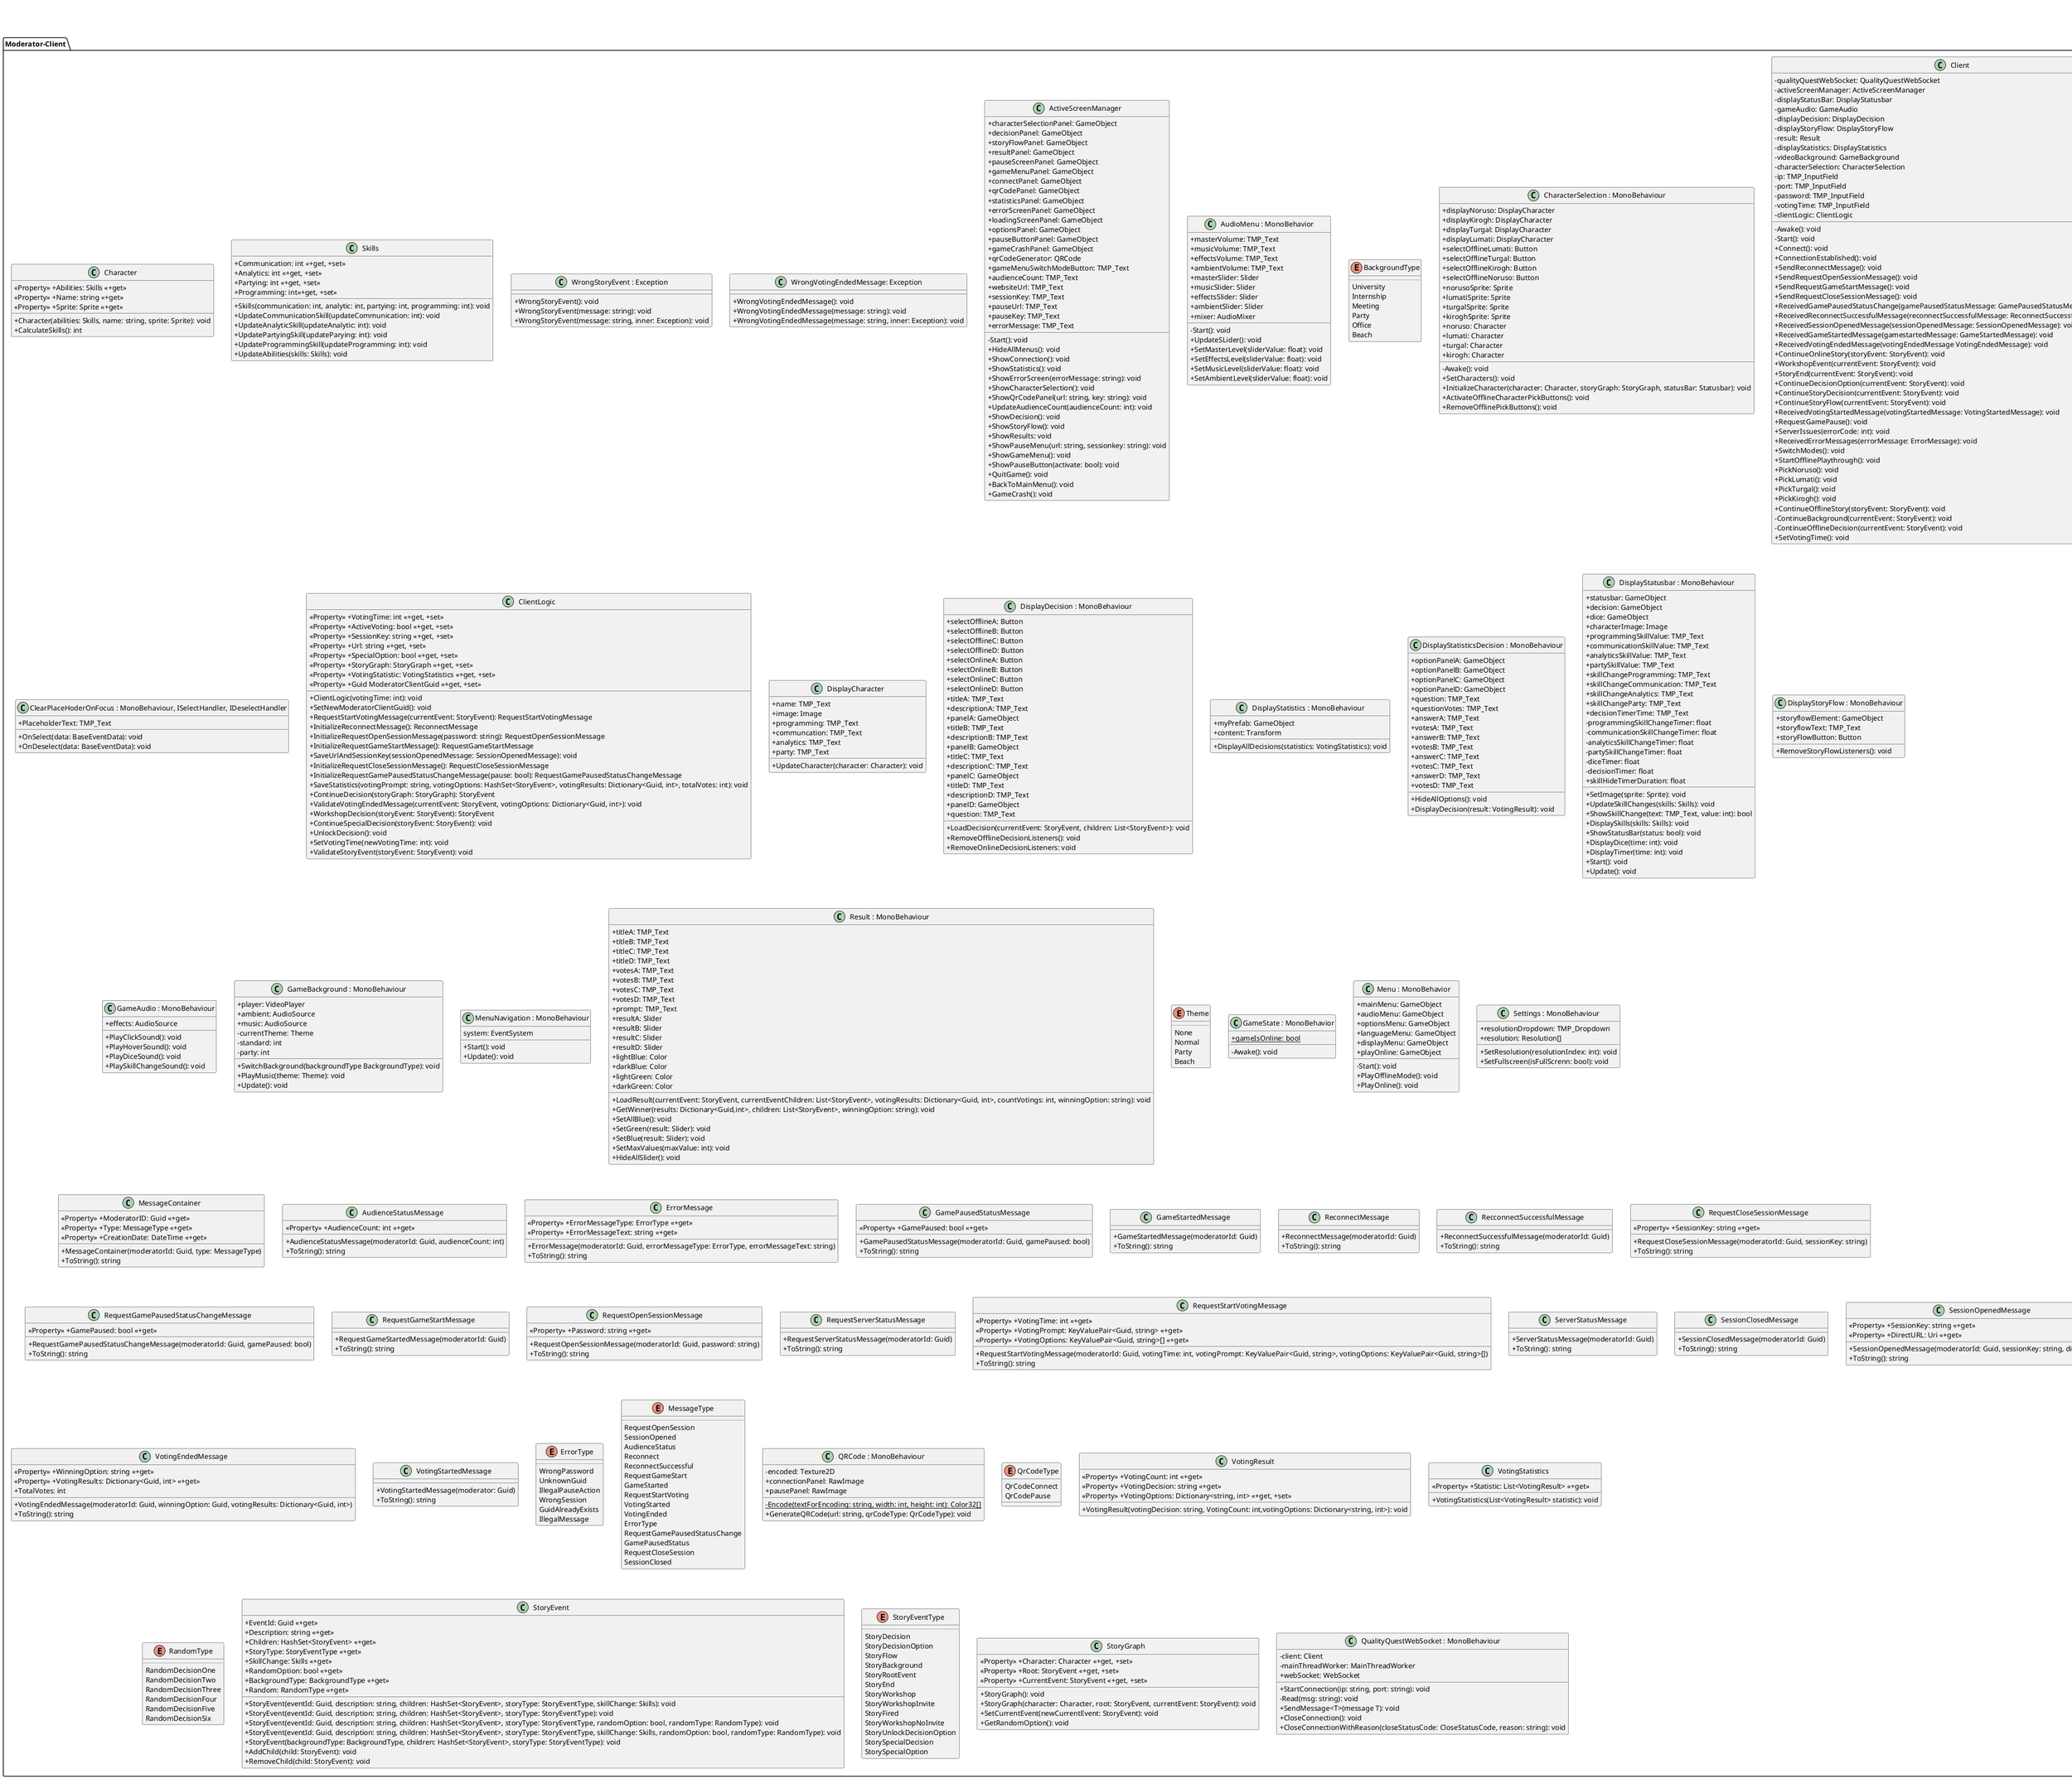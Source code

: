 @startuml

skinparam classAttributeIconSize 0

package "Moderator-Client" {

  class "Character" as character{
    {field} <<Property>> +Abilities: Skills <<+get>>
    {field} <<Property>> +Name: string <<+get>>
    {field} <<Property>> +Sprite: Sprite <<+get>>
    {method} +Character(abilities: Skills, name: string, sprite: Sprite): void
    {method} +CalculateSkills(): int
  }

  class "Skills" as skills{
    {field} +Communication: int <<+get, +set>>
    {field} +Analytics: int <<+get, +set>>
    {field} +Partying: int <<+get, +set>>
    {field} +Programming: int<<+get, +set>>
    {method} +Skills(communication: int, analytic: int, partying: int, programming: int): void
    {method} +UpdateCommunicationSkill(updateCommunication: int): void
    {method} +UpdateAnalyticSkill(updateAnalytic: int): void
    {method} +UpdatePartyingSkill(updateParying: int): void
    {method} +UpdateProgrammingSkill(updateProgramming: int): void
    {method} +UpdateAbilities(skills: Skills): void
  }

  class "Client" as client{
    
    {field} -qualityQuestWebSocket: QualityQuestWebSocket
    {field} -activeScreenManager: ActiveScreenManager 
    {field} -displayStatusBar: DisplayStatusbar 
    {field} -gameAudio: GameAudio 
    {field} -displayDecision: DisplayDecision 
    {field} -displayStoryFlow: DisplayStoryFlow
    {field} -result: Result 
    {field} -displayStatistics: DisplayStatistics 
    {field} -videoBackground: GameBackground 
    {field} -characterSelection: CharacterSelection     
    {field} -ip: TMP_InputField 
    {field} -port: TMP_InputField 
    {field} -password: TMP_InputField 
    {field} -votingTime: TMP_InputField
    {field} -clientLogic: ClientLogic
    {method} -Awake(): void
    {method} -Start(): void
    {method} +Connect(): void
    {method} +ConnectionEstablished(): void
    {method} +SendReconnectMessage(): void
    {method} +SendRequestOpenSessionMessage(): void
    {method} +SendRequestGameStartMessage(): void
    {method} +SendRequestCloseSessionMessage(): void
    {method} +ReceivedGamePausedStatusChange(gamePausedStatusMessage: GamePausedStatusMessage): void
    {method} +ReceivedReconnectSuccessfulMessage(reconnectSuccessfulMessage: ReconnectSuccessfulMessage): void
    {method} +ReceivedSessionOpenedMessage(sessionOpenedMessage: SessionOpenedMessage): void
    {method} +ReceivedGameStartedMessage(gamestartedMessage: GameStartedMessage): void
    {method} +ReceivedVotingEndedMessage(votingEndedMessage VotingEndedMessage): void
    {method} +ContinueOnlineStory(storyEvent: StoryEvent): void
    {method} +WorkshopEvent(currentEvent: StoryEvent): void
    {method} +StoryEnd(currentEvent: StoryEvent): void
    {method} +ContinueDecisionOption(currentEvent: StoryEvent): void
    {method} +ContinueStoryDecision(currentEvent: StoryEvent): void
    {method} +ContinueStoryFlow(currentEvent: StoryEvent): void
    {method} +ReceivedVotingStartedMessage(votingStartedMessage: VotingStartedMessage): void
    {method} +RequestGamePause(): void
    {method} +ServerIssues(errorCode: int): void
    {method} +ReceivedErrorMessages(errorMessage: ErrorMessage): void
    {method} +SwitchModes(): void
    {method} +StartOfflinePlaythrough(): void
    {method} +PickNoruso(): void
    {method} +PickLumati(): void
    {method} +PickTurgal(): void
    {method} +PickKirogh(): void
    {method} +ContinueOfflineStory(storyEvent: StoryEvent): void
    {method} -ContinueBackground(currentEvent: StoryEvent): void
    {method} -ContinueOfflineDecision(currentEvent: StoryEvent): void
    {method} +SetVotingTime(): void
  }

  class "WrongStoryEvent : Exception" as wrongstoryeventexception{
    {method} +WrongStoryEvent(): void
    {method} +WrongStoryEvent(message: string): void
    {method} +WrongStoryEvent(message: string, inner: Exception): void
  }

  class "WrongVotingEndedMessage: Exception" as wrongvotingendedmessageexception{
    {method} +WrongVotingEndedMessage(): void
    {method} +WrongVotingEndedMessage(message: string): void
    {method} +WrongVotingEndedMessage(message: string, inner: Exception): void
  }

  class "ActiveScreenManager" as activescreenmanager{
    {field} +characterSelectionPanel: GameObject
    {field} +decisionPanel: GameObject
    {field} +storyFlowPanel: GameObject
    {field} +resultPanel: GameObject
    {field} +pauseScreenPanel: GameObject
    {field} +gameMenuPanel: GameObject
    {field} +connectPanel: GameObject
    {field} +qrCodePanel: GameObject
    {field} +statisticsPanel: GameObject
    {field} +errorScreenPanel: GameObject
    {field} +loadingScreenPanel: GameObject
    {field} +optionsPanel: GameObject
    {field} +pauseButtonPanel: GameObject
    {field} +gameCrashPanel: GameObject
    {field} +qrCodeGenerator: QRCode 
    {field} +gameMenuSwitchModeButton: TMP_Text
    {field} +audienceCount: TMP_Text
    {field} +websiteUrl: TMP_Text
    {field} +sessionKey: TMP_Text
    {field} +pauseUrl: TMP_Text
    {field} +pauseKey: TMP_Text
    {field} +errorMessage: TMP_Text
    {method} -Start(): void
    {method} +HideAllMenus(): void
    {method} +ShowConnection(): void
    {method} +ShowStatistics(): void
    {method} +ShowErrorScreen(errorMessage: string): void
    {method} +ShowCharacterSelection(): void
    {method} +ShowQrCodePanel(url: string, key: string): void
    {method} +UpdateAudienceCount(audienceCount: int): void
    {method} +ShowDecision(): void
    {method} +ShowStoryFlow(): void
    {method} +ShowResults: void
    {method} +ShowPauseMenu(url: string, sessionkey: string): void
    {method} +ShowGameMenu(): void
    {method} +ShowPauseButton(activate: bool): void
    {method} +QuitGame(): void
    {method} +BackToMainMenu(): void
    {method} +GameCrash(): void
  }

  class "AudioMenu : MonoBehavior" as audiomenu{
    {field} +masterVolume: TMP_Text
    {field} +musicVolume: TMP_Text
    {field} +effectsVolume: TMP_Text
    {field} +ambientVolume: TMP_Text
    {field} +masterSlider: Slider
    {field} +musicSlider: Slider
    {field} +effectsSlider: Slider
    {field} +ambientSlider: Slider
    {field} +mixer: AudioMixer 
    {method} -Start(): void
    {method} +UpdateSLider(): void
    {method} +SetMasterLevel(sliderValue: float): void
    {method} +SetEffectsLevel(sliderValue: float): void
    {method} +SetMusicLevel(sliderValue: float): void
    {method} +SetAmbientLevel(sliderValue: float): void
  }
  
  skinparam enum{
      BackgroundColor Wheat
      BorderColor Wheat
  }

  enum "BackgroundType" as backgroundtye{
    ..
    University
    Internship
    Meeting
    Party
    Office
    Beach
  }

  class "CharacterSelection : MonoBehaviour" as charselection{
    {field} +displayNoruso: DisplayCharacter
    {field} +displayKirogh: DisplayCharacter
    {field} +displayTurgal: DisplayCharacter
    {field} +displayLumati: DisplayCharacter
    {field} +selectOfflineLumati: Button
    {field} +selectOfflineTurgal: Button
    {field} +selectOfflineKirogh: Button
    {field} +selectOfflineNoruso: Button
    {field} +norusoSprite: Sprite
    {field} +lumatiSprite: Sprite
    {field} +turgalSprite: Sprite
    {field} +kiroghSprite: Sprite
    {field} +noruso: Character 
    {field} +lumati: Character
    {field} +turgal: Character
    {field} +kirogh: Character
    {method} -Awake(): void
    {method} +SetCharacters(): void
    {method} +InitializeCharacter(character: Character, storyGraph: StoryGraph, statusBar: Statusbar): void
    {method} +ActivateOfflineCharacterPickButtons(): void
    {method} +RemoveOfflinePickButtons(): void
  }

  class "ClearPlaceHoderOnFocus : MonoBehaviour, ISelectHandler, IDeselectHandler" as clearplaceholderonfocus{
    {field} +PlaceholderText: TMP_Text
    {method} +OnSelect(data: BaseEventData): void
    {method} +OnDeselect(data: BaseEventData): void
  }

  class "ClientLogic" as clientlogic{
    {field} <<Property>> +VotingTime: int <<+get, +set>>
    {field} <<Property>> +ActiveVoting: bool <<+get, +set>>
    {field} <<Property>> +SessionKey: string <<+get, +set>>
    {field} <<Property>> +Url: string <<+get, +set>>
    {field} <<Property>> +SpecialOption: bool <<+get, +set>>
    {field} <<Property>> +StoryGraph: StoryGraph <<+get, +set>>
    {field} <<Property>> +VotingStatistic: VotingStatistics <<+get, +set>>
    {field} <<Property>> +Guid ModeratorClientGuid <<+get, +set>>
    {method} +ClientLogic(votingTime: int): void
    {method} +SetNewModeratorClientGuid(): void
    {method} +RequestStartVotingMessage(currentEvent: StoryEvent): RequestStartVotingMessage
    {method} +InitializeReconnectMessage(): ReconnectMessage
    {method} +InitializeRequestOpenSessionMessage(password: string): RequestOpenSessionMessage
    {method} +InitializeRequestGameStartMessage(): RequestGameStartMessage
    {method} +SaveUrlAndSessionKey(sessionOpenedMessage: SessionOpenedMessage): void
    {method} +InitializeRequestCloseSessionMessage(): RequestCloseSessionMessage
    {method} +InitializeRequestGamePausedStatusChangeMessage(pause: bool): RequestGamePausedStatusChangeMessage
    {method} +SaveStatistics(votingPrompt: string, votingOptions: HashSet<StoryEvent>, votingResults: Dictionary<Guid, int>, totalVotes: int): void
    {method} +ContinueDecision(storyGraph: StoryGraph): StoryEvent
    {method} +ValidateVotingEndedMessage(currentEvent: StoryEvent, votingOptions: Dictionary<Guid, int>): void
    {method} +WorkshopDecision(storyEvent: StoryEvent): StoryEvent
    {method} +ContinueSpecialDecision(storyEvent: StoryEvent): void
    {method} +UnlockDecision(): void
    {method} +SetVotingTime(newVotingTime: int): void
    {method} +ValidateStoryEvent(storyEvent: StoryEvent): void
  }

  class "DisplayCharacter" as displaycharacter{
    {field} +name: TMP_Text
    {field} +image: Image 
    {field} +programming: TMP_Text
    {field} +communcation: TMP_Text
    {field} +analytics: TMP_Text
    {field} +party: TMP_Text
    {method} +UpdateCharacter(character: Character): void
  }

  class "DisplayDecision : MonoBehaviour" as displaydecision{
    {field} +selectOfflineA: Button
    {field} +selectOfflineB: Button
    {field} +selectOfflineC: Button
    {field} +selectOfflineD: Button
    {field} +selectOnlineA: Button
    {field} +selectOnlineB: Button
    {field} +selectOnlineC: Button
    {field} +selectOnlineD: Button
    {field} +titleA: TMP_Text
    {field} +descriptionA: TMP_Text
    {field} +panelA: GameObject
    {field} +titleB: TMP_Text
    {field} +descriptionB: TMP_Text
    {field} +panelB: GameObject
    {field} +titleC: TMP_Text
    {field} +descriptionC: TMP_Text
    {field} +panelC: GameObject
    {field} +titleD: TMP_Text
    {field} +descriptionD: TMP_Text
    {field} +panelD: GameObject
    {field} +question: TMP_Text
    {method} +LoadDecision(currentEvent: StoryEvent, children: List<StoryEvent>): void
    {method} +RemoveOfflineDecisionListeners(): void
    {method} +RemoveOnlineDecisionListeners: void
  }

  class "DisplayStatistics : MonoBehaviour" as displaystatistics{
    {field} +myPrefab: GameObject
    {field} +content: Transform
    {method} +DisplayAllDecisions(statistics: VotingStatistics): void
  }

  class "DisplayStatisticsDecision : MonoBehaviour" as displaystatisticsdecision{
    {field} +optionPanelA: GameObject
    {field} +optionPanelB: GameObject
    {field} +optionPanelC: GameObject
    {field} +optionPanelD: GameObject
    {field} +question: TMP_Text
    {field} +questionVotes: TMP_Text
    {field} +answerA: TMP_Text
    {field} +votesA: TMP_Text
    {field} +answerB: TMP_Text
    {field} +votesB: TMP_Text
    {field} +answerC: TMP_Text
    {field} +votesC: TMP_Text
    {field} +answerD: TMP_Text
    {field} +votesD: TMP_Text
    {method} +HideAllOptions(): void
    {method} +DisplayDecision(result: VotingResult): void
  }

  class "DisplayStatusbar : MonoBehaviour" as displaystatusbar{
    {field} +statusbar: GameObject
    {field} +decision: GameObject
    {field} +dice: GameObject
    {field} +characterImage: Image
    {field} +programmingSkillValue: TMP_Text
    {field} +communicationSkillValue: TMP_Text
    {field} +analyticsSkillValue: TMP_Text
    {field} +partySkillValue: TMP_Text
    {field} +skillChangeProgramming: TMP_Text
    {field} +skillChangeCommunication: TMP_Text
    {field} +skillChangeAnalytics: TMP_Text
    {field} +skillChangeParty: TMP_Text
    {field} +decisionTimerTime: TMP_Text
    {field} -programmingSkillChangeTimer: float
    {field} -communicationSkillChangeTimer: float
    {field} -analyticsSkillChangeTimer: float
    {field} -partySkillChangeTimer: float
    {field} -diceTimer: float
    {field} -decisionTimer: float
    {field} +skillHideTimerDuration: float
    {method} +SetImage(sprite: Sprite): void
    {method} +UpdateSkillChanges(skills: Skills): void
    {method} +ShowSkillChange(text: TMP_Text, value: int): bool
    {method} +DisplaySkills(skills: Skills): void
    {method} +ShowStatusBar(status: bool): void
    {method} +DisplayDice(time: int): void
    {method} +DisplayTimer(time: int): void
    {method} +Start(): void
    {method} +Update(): void
  }

  class "DisplayStoryFlow : MonoBehaviour" as displaystoryflow{
    {field} +storyflowElement: GameObject 
    {field} +storyflowText: TMP_Text 
    {field} +storyFlowButton: Button 
    {method} +RemoveStoryFlowListeners(): void
  }

  class "GameAudio : MonoBehaviour" as gameaudio{
    {field} +effects: AudioSource
    {method} +PlayClickSound(): void
    {method} +PlayHoverSound(): void
    {method} +PlayDiceSound(): void
    {method} +PlaySkillChangeSound(): void
  }

  class "GameBackground : MonoBehaviour" as gamebackground{
    {field} +player: VideoPlayer
    {field} +ambient: AudioSource
    {field} +music: AudioSource
    {field} -currentTheme: Theme 
    {field} -standard: int
    {field} -party: int
    {method} +SwitchBackground(backgroundType BackgroundType): void
    {method} +PlayMusic(theme: Theme): void
    {method} +Update(): void
  }

  class "MenuNavigation : MonoBehaviour" as menunavigation{
    {field} system: EventSystem
    {method} +Start(): void
    {method} +Update(): void
  }

  class "Result : MonoBehaviour" as result{
    {field} +titleA: TMP_Text 
    {field} +titleB: TMP_Text 
    {field} +titleC: TMP_Text 
    {field} +titleD: TMP_Text 
    {field} +votesA: TMP_Text 
    {field} +votesB: TMP_Text 
    {field} +votesC: TMP_Text 
    {field} +votesD: TMP_Text 
    {field} +prompt: TMP_Text 
    {field} +resultA: Slider
    {field} +resultB: Slider
    {field} +resultC: Slider
    {field} +resultD: Slider
    {field} +lightBlue: Color
    {field} +darkBlue: Color
    {field} +lightGreen: Color
    {field} +darkGreen: Color
    {method} +LoadResult(currentEvent: StoryEvent, currentEventChildren: List<StoryEvent>, votingResults: Dictionary<Guid, int>, countVotings: int, winningOption: string): void
    {method} +GetWinner(results: Dictionary<Guid,int>, children: List<StoryEvent>, winningOption: string): void
    {method} +SetAllBlue(): void
    {method} +SetGreen(result: Slider): void
    {method} +SetBlue(result: Slider): void
    {method} +SetMaxValues(maxValue: int): void
    {method} +HideAllSlider(): void
  }

  enum "Theme" as theme{
    ..
    None
    Normal
    Party
    Beach
  }

  class "GameState : MonoBehavior" as gamestate{
    {static} +gameIsOnline: bool
    {method} -Awake(): void
  }

  class "Menu : MonoBehavior" as monobehaviour{
    {field} +mainMenu: GameObject 
    {field} +audioMenu: GameObject 
    {field} +optionsMenu: GameObject 
    {field} +languageMenu: GameObject 
    {field} +displayMenu: GameObject 
    {field} +playOnline: GameObject 
    {method} -Start(): void
    {method} +PlayOfflineMode(): void
    {method} +PlayOnline(): void
  }

  class "Settings : MonoBehaviour" as settings{
    {field} +resolutionDropdown: TMP_Dropdown
    {field} +resolution: Resolution[]
    {method} +SetResolution(resolutionIndex: int): void
    {method} +SetFullscreen(isFullScrenn: bool): void
  }

  class "MessageContainer" as messCont {
    {field} <<Property>> +ModeratorID: Guid <<+get>>
    {field} <<Property>> +Type: MessageType <<+get>>
    {field} <<Property>> +CreationDate: DateTime <<+get>>
    {method} +MessageContainer(moderatorId: Guid, type: MessageType)
    {method} +ToString(): string
  }

  class "AudienceStatusMessage" as audStatMess {
    {field} <<Property>> +AudienceCount: int <<+get>>
    {method} +AudienceStatusMessage(moderatorId: Guid, audienceCount: int)
    {method} +ToString(): string
  }

  class "ErrorMessage" as errMess{
    {field} <<Property>> +ErrorMessageType: ErrorType <<+get>>
    {field} <<Property>> +ErrorMessageText: string <<+get>>
    {method} +ErrorMessage(moderatorId: Guid, errorMessageType: ErrorType, errorMessageText: string)
    {method} +ToString(): string
  }

  class "GamePausedStatusMessage" as gaPaStatMess{
    {field} <<Property>> +GamePaused: bool <<+get>>
    {method} +GamePausedStatusMessage(moderatorId: Guid, gamePaused: bool)
    {method} +ToString(): string
  }

  class "GameStartedMessage" as gaStartMess{
    {method} +GameStartedMessage(moderatorId: Guid)
    {method} +ToString(): string
  }

  class "ReconnectMessage" as reconnMess{
    {method} +ReconnectMessage(moderatorId: Guid)
    {method} +ToString(): string
  }

  class "RecconnectSuccessfulMessage" as reconnSuccMess{
    {method} +ReconnectSuccessfulMessage(moderatorId: Guid)
    {method} +ToString(): string
  }

  class "RequestCloseSessionMessage" as reqCloseSessMess{
    {field} <<Property>> +SessionKey: string <<+get>>
    {method} +RequestCloseSessionMessage(moderatorId: Guid, sessionKey: string)
    {method} +ToString(): string
  }

  class "RequestGamePausedStatusChangeMessage" as reqGaPaStatMess{
    {field} <<Property>> +GamePaused: bool <<+get>>
    {method} +RequestGamePausedStatusChangeMessage(moderatorId: Guid, gamePaused: bool)
    {method} +ToString(): string
  }

  class "RequestGameStartMessage" as reqGaStartMess{
    {method} +RequestGameStartedMessage(moderatorId: Guid)
    {method} +ToString(): string
  }

  class "RequestOpenSessionMessage" as reqOpSessMess{
    {field} <<Property>> +Password: string <<+get>>
    {method} +RequestOpenSessionMessage(moderatorId: Guid, password: string)
    {method} +ToString(): string
  }

  class "RequestServerStatusMessage" as reqServStatMess{
    {method} +RequestServerStatusMessage(moderatorId: Guid)
    {method} +ToString(): string
  }

  class "RequestStartVotingMessage" as reqStartVotMess{
    {field} <<Property>> +VotingTime: int <<+get>>
    {field} <<Property>> +VotingPrompt: KeyValuePair<Guid, string> <<+get>>
    {field} <<Property>> +VotingOptions: KeyValuePair<Guid, string>[] <<+get>>
    {method} +RequestStartVotingMessage(moderatorId: Guid, votingTime: int, votingPrompt: KeyValuePair<Guid, string>, votingOptions: KeyValuePair<Guid, string>[])
    {method} +ToString(): string
  }

  class "ServerStatusMessage" as servStatMess{
    {method} +ServerStatusMessage(moderatorId: Guid)
    {method} +ToString(): string
  }

  class "SessionClosedMessage" as sessClosedMess{
    {method} +SessionClosedMessage(moderatorId: Guid)
    {method} +ToString(): string
  }

  class "SessionOpenedMessage" as sessOpMess{
    {field} <<Property>> +SessionKey: string <<+get>>
    {field} <<Property>> +DirectURL: Uri <<+get>>
    {method} +SessionOpenedMessage(moderatorId: Guid, sessionKey: string, directURL: Uri)
    {method} +ToString(): string
  }

  class "VotingEndedMessage" as votEndMess{
    {field} <<Property>> +WinningOption: string <<+get>>
    {field} <<Property>> +VotingResults: Dictionary<Guid, int> <<+get>>
    {field} +TotalVotes: int
    {method} +VotingEndedMessage(moderatorId: Guid, winningOption: Guid, votingResults: Dictionary<Guid, int>)
    {method} +ToString(): string
  }

  class "VotingStartedMessage" as votStartMess{
    {method} +VotingStartedMessage(moderator: Guid)
    {method} +ToString(): string
  }
  enum "ErrorType" as errorType {
    ..
    WrongPassword
    UnknownGuid
    IllegalPauseAction
    WrongSession
    GuidAlreadyExists
    IllegalMessage
  }

  enum "MessageType" as messType{
    ..
    RequestOpenSession
    SessionOpened
    AudienceStatus
    Reconnect
    ReconnectSuccessful
    RequestGameStart
    GameStarted
    RequestStartVoting
    VotingStarted
    VotingEnded
    ErrorType
    RequestGamePausedStatusChange
    GamePausedStatus
    RequestCloseSession
    SessionClosed
  }

  class "QRCode : MonoBehaviour" as qrcode{
    {field} -encoded: Texture2D
    {field} +connectionPanel: RawImage
    {field} +pausePanel: RawImage
    {static} -Encode(textForEncoding: string, width: int, height: int): Color32[]
    {method} +GenerateQRCode(url: string, qrCodeType: QrCodeType): void
  }

  enum "QrCodeType" as qrcodetype{
    QrCodeConnect
    QrCodePause
  }

  class "VotingResult" as votingresult{
    {field} <<Property>> +VotingCount: int <<+get>>
    {field} <<Property>> +VotingDecision: string <<+get>>
    {field} <<Property>> +VotingOptions: Dictionary<string, int> <<+get, +set>>
    {method} +VotingResult(votingDecision: string, VotingCount: int,votingOptions: Dictionary<string, int>): void
  }

  class "VotingStatistics" as votingstatistic{
    {field} <<Property>> +Statistic: List<VotingResult> <<+get>>
    {method} +VotingStatistics(List<VotingResult> statistic): void
  }

  enum "RandomType" as randomtype{
    ..
    RandomDecisionOne
    RandomDecisionTwo
    RandomDecisionThree
    RandomDecisionFour
    RandomDecisionFive
    RandomDecisionSix
  }

  class "StoryEvent" as storyevent{
    {field} +EventId: Guid <<+get>>
    {field} +Description: string <<+get>>
    {field} +Children: HashSet<StoryEvent> <<+get>>
    {field} +StoryType: StoryEventType <<+get>>
    {field} +SkillChange: Skills <<+get>>
    {field} +RandomOption: bool <<+get>>
    {field} +BackgroundType: BackgroundType <<+get>>
    {field} +Random: RandomType <<+get>>
    {method} +StoryEvent(eventId: Guid, description: string, children: HashSet<StoryEvent>, storyType: StoryEventType, skillChange: Skills): void
    {method} +StoryEvent(eventId: Guid, description: string, children: HashSet<StoryEvent>, storyType: StoryEventType): void
    {method} +StoryEvent(eventId: Guid, description: string, children: HashSet<StoryEvent>, storyType: StoryEventType, randomOption: bool, randomType: RandomType): void
    {method} +StoryEvent(eventId: Guid, description: string, children: HashSet<StoryEvent>, storyType: StoryEventType, skillChange: Skills, randomOption: bool, randomType: RandomType): void
    {method} +StoryEvent(backgroundType: BackgroundType, children: HashSet<StoryEvent>, storyType: StoryEventType): void
    {method} +AddChild(child: StoryEvent): void
    {method} +RemoveChild(child: StoryEvent): void
  }

  enum "StoryEventType" as storyeventtype{
    ..
    StoryDecision
    StoryDecisionOption
    StoryFlow
    StoryBackground
    StoryRootEvent
    StoryEnd 
    StoryWorkshop
    StoryWorkshopInvite
    StoryFired
    StoryWorkshopNoInvite
    StoryUnlockDecisionOption
    StorySpecialDecision
    StorySpecialOption
  }

  class "StoryGraph" as storygraph{
    {field} <<Property>> +Character: Character <<+get, +set>>
    {field} <<Property>> +Root: StoryEvent <<+get, +set>>
    {field} <<Property>> +CurrentEvent: StoryEvent <<+get, +set>>
    {method} +StoryGraph(): void
    {method} +StoryGraph(character: Character, root: StoryEvent, currentEvent: StoryEvent): void
    {method} +SetCurrentEvent(newCurrentEvent: StoryEvent): void
    {method} +GetRandomOption(): void
  }

  class "MainThreadWorker : MonoBehaviour" as mainthreadworker{
    {field} actions: ConcurrentQueue<Action>
    {method} -Update(): void
    {method} +AddAction(action: Action): void
  }

  class "QualityQuestWebSocket : MonoBehaviour" as qualityquestwebsocket{
    {field} -client: Client
    {field} -mainThreadWorker: MainThreadWorker
    {field} +webSocket: WebSocket
    {method} +StartConnection(ip: string, port: string): void
    {method} -Read(msg: string): void
    {method} +SendMessage<T>(message T): void
    {method} +CloseConnection(): void
    {method} +CloseConnectionWithReason(closeStatusCode: CloseStatusCode, reason: string): void
  }



  mainthreadworker - qualityQuestWebSocket
  client - qualityQuestWebSocket
  
}

@enduml